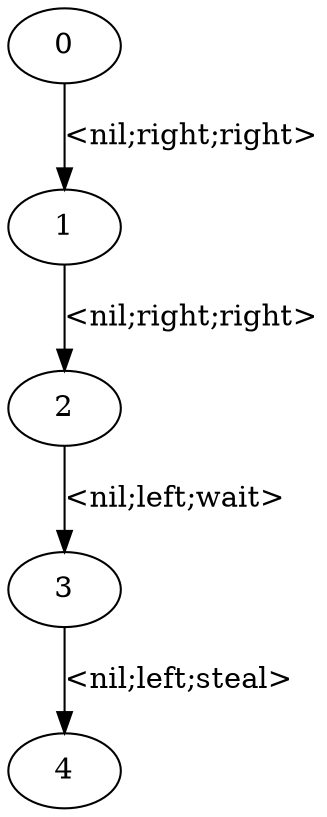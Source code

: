 digraph witness1 {
 0 [label="0",shape=ellipse]
 1 [label="1",shape=ellipse]
 2 [label="2",shape=ellipse]
 3 [label="3",shape=ellipse]
 4 [label="4",shape=ellipse]
    0 -> 1[label="<nil;right;right>"]
    1 -> 2[label="<nil;right;right>"]
    2 -> 3[label="<nil;left;wait>"]
    3 -> 4[label="<nil;left;steal>"]
}
